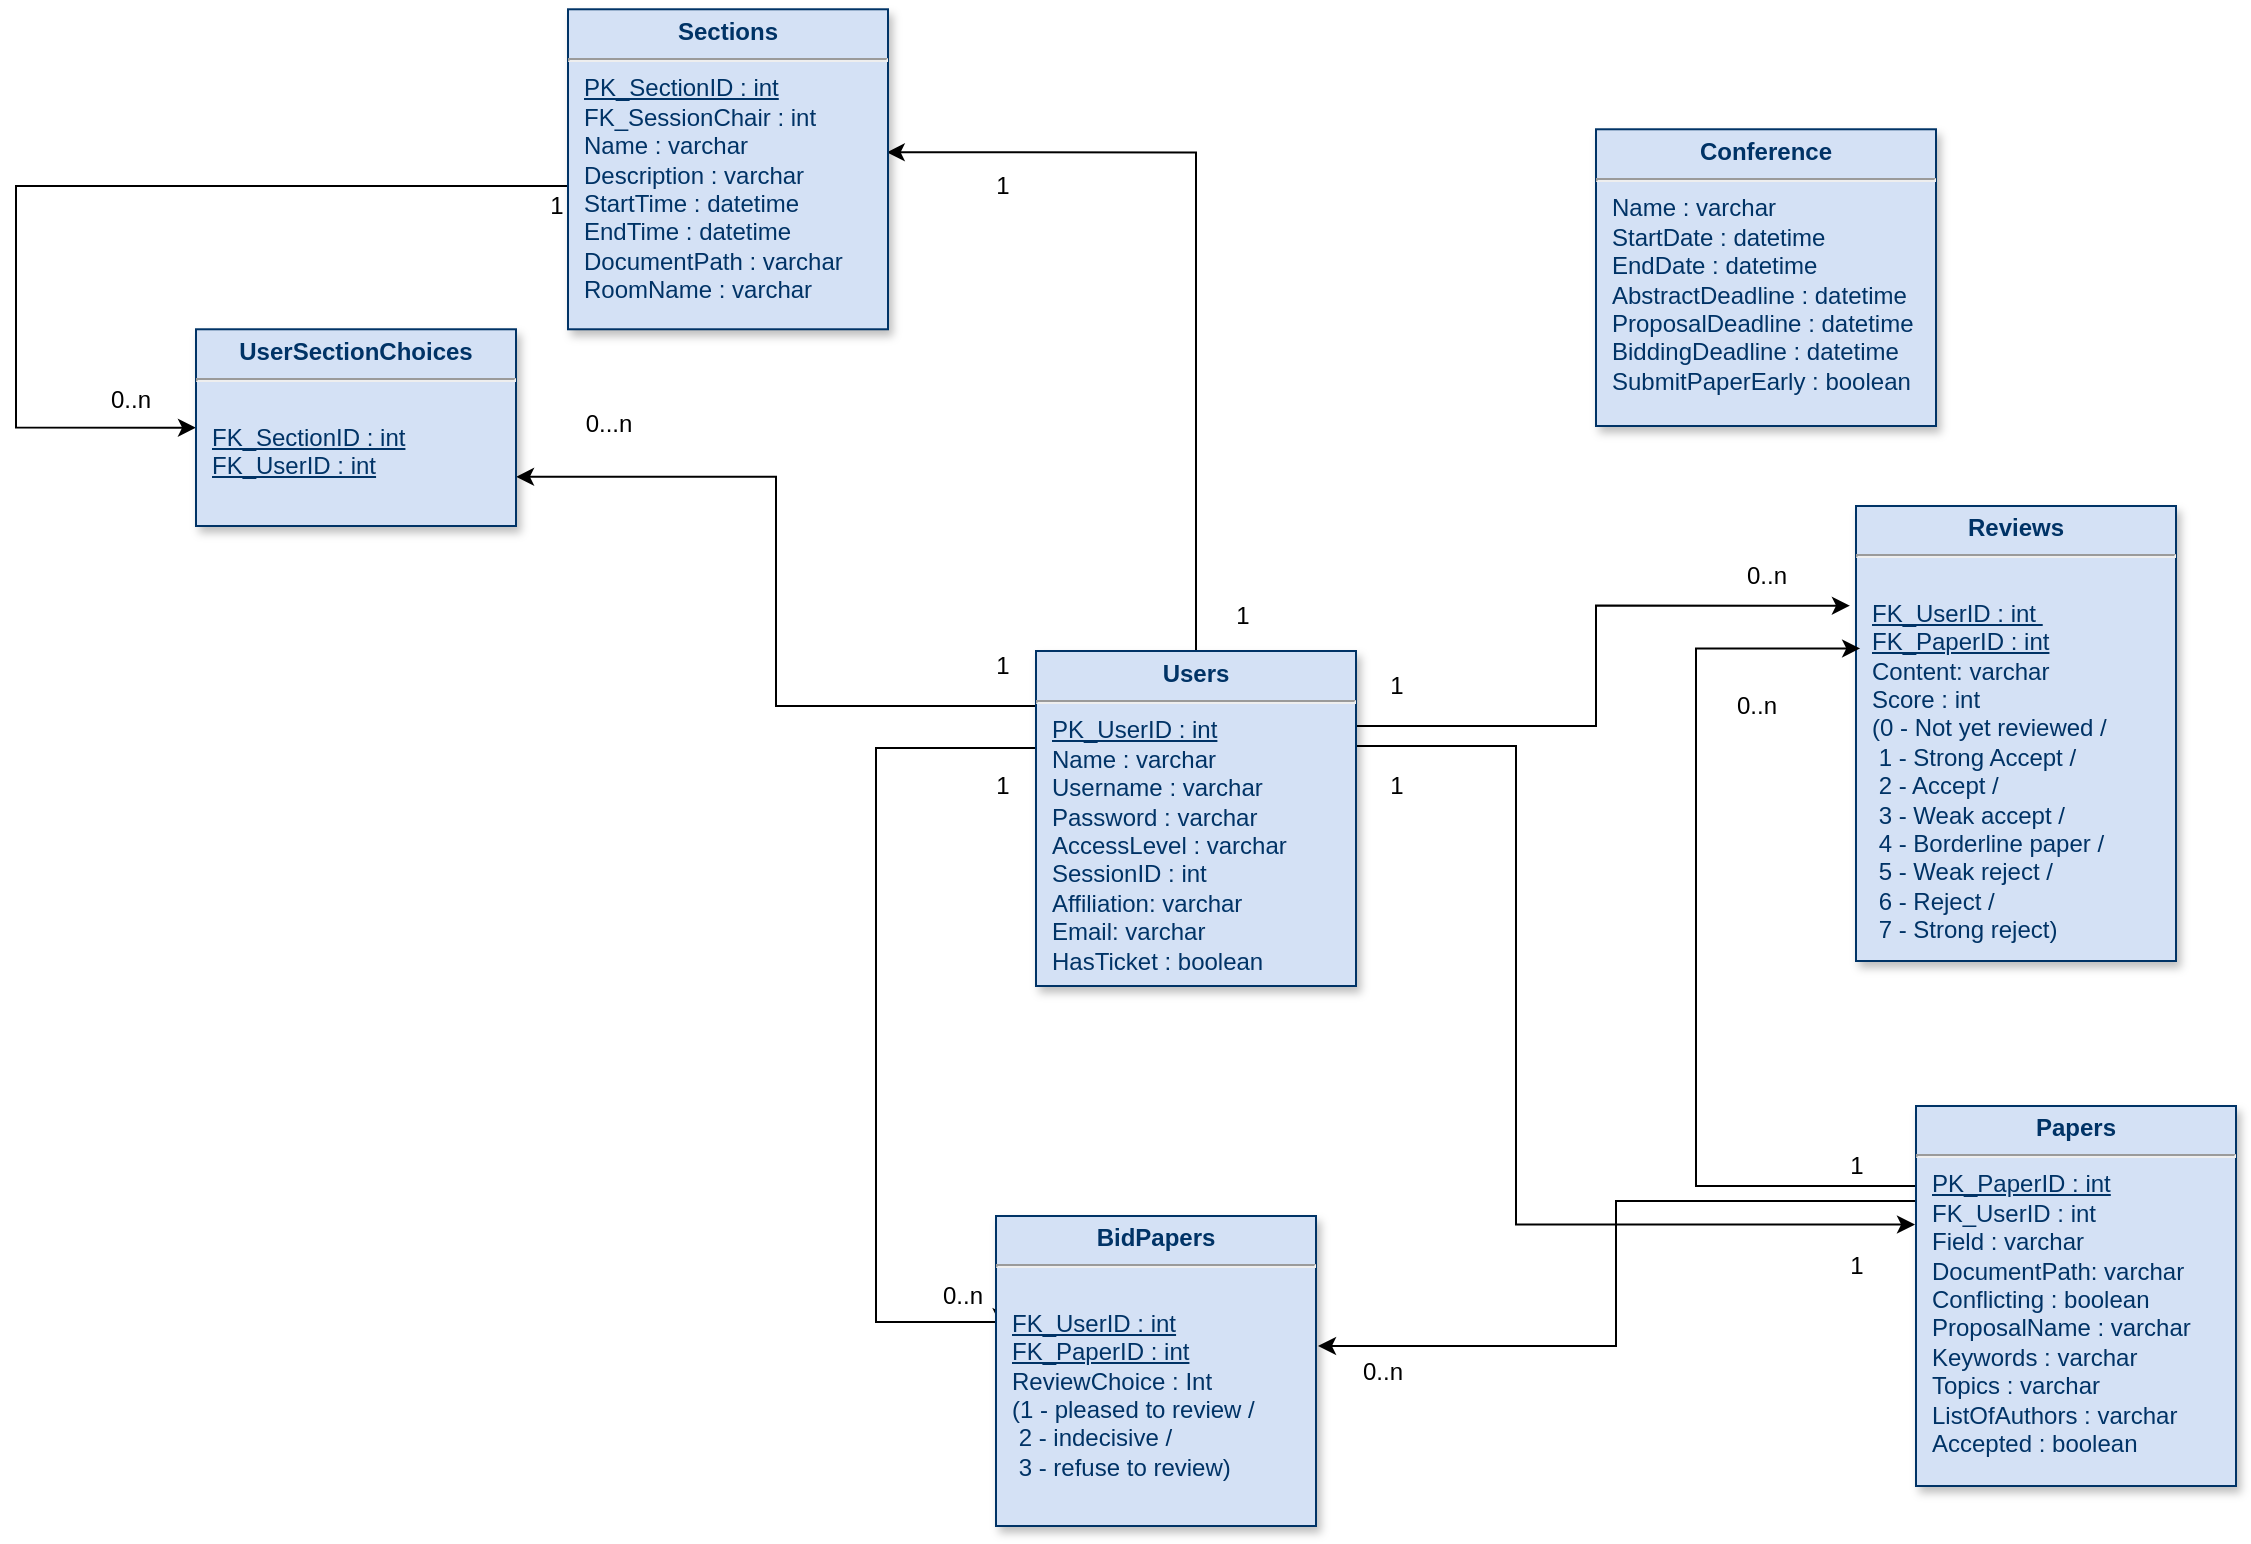 <mxfile type="device" version="13.0.7"><diagram id="efa7a0a1-bf9b-a30e-e6df-94a7791c09e9" name="Page-1"><mxGraphModel grid="1" dx="1805" dy="1724" gridSize="10" guides="1" tooltips="1" connect="1" arrows="1" fold="1" page="1" pageScale="1" pageWidth="826" pageHeight="1169" background="#ffffff" math="0" shadow="0"><root><mxCell id="0"/><mxCell id="1" parent="0"/><mxCell id="bFKR2t3vFIx9Gp6ovZmO-131" parent="1" source="20" target="24" edge="1" style="edgeStyle=orthogonalEdgeStyle;rounded=0;orthogonalLoop=1;jettySize=auto;html=1;exitX=0.003;exitY=0.386;exitDx=0;exitDy=0;entryX=0.016;entryY=0.356;entryDx=0;entryDy=0;exitPerimeter=0;entryPerimeter=0;"><mxGeometry as="geometry" relative="1"><Array as="points"><mxPoint x="310" y="351"/><mxPoint x="230" y="351"/><mxPoint x="230" y="638"/><mxPoint x="293" y="638"/></Array></mxGeometry></mxCell><mxCell id="bFKR2t3vFIx9Gp6ovZmO-133" value="0..n&lt;br&gt;" parent="bFKR2t3vFIx9Gp6ovZmO-131" style="text;html=1;align=center;verticalAlign=middle;resizable=0;points=[];labelBackgroundColor=#ffffff;" connectable="0" vertex="1"><mxGeometry as="geometry" relative="1" x="0.838" y="11"><mxPoint as="offset" x="14.14" y="-2.44"/></mxGeometry></mxCell><mxCell id="lDSdQAXQzQrofI7cIEJX-44" parent="1" source="20" target="25" edge="1" style="edgeStyle=orthogonalEdgeStyle;rounded=0;orthogonalLoop=1;jettySize=auto;html=1;entryX=0.996;entryY=0.447;entryDx=0;entryDy=0;entryPerimeter=0;"><mxGeometry as="geometry" relative="1"><Array as="points"><mxPoint x="390" y="53"/></Array></mxGeometry></mxCell><mxCell id="lDSdQAXQzQrofI7cIEJX-47" parent="1" source="20" target="v1iMGTRgHMDSlt3mDZNH-35" edge="1" style="edgeStyle=orthogonalEdgeStyle;rounded=0;orthogonalLoop=1;jettySize=auto;html=1;entryX=1;entryY=0.75;entryDx=0;entryDy=0;"><mxGeometry as="geometry" relative="1"><Array as="points"><mxPoint x="180" y="330"/><mxPoint x="180" y="215"/></Array></mxGeometry></mxCell><mxCell id="p0w1zTbn4JFFh2LfbvQ8-48" value="" parent="1" source="20" target="29" edge="1" style="edgeStyle=orthogonalEdgeStyle;rounded=0;orthogonalLoop=1;jettySize=auto;html=1;entryX=-0.003;entryY=0.312;entryDx=0;entryDy=0;entryPerimeter=0;"><mxGeometry as="geometry" relative="1"><mxPoint as="targetPoint" x="390" y="550"/><Array as="points"><mxPoint x="550" y="350"/><mxPoint x="550" y="589"/></Array></mxGeometry></mxCell><mxCell id="p0w1zTbn4JFFh2LfbvQ8-55" value="" parent="1" source="20" target="23" edge="1" style="edgeStyle=orthogonalEdgeStyle;rounded=0;orthogonalLoop=1;jettySize=auto;html=1;entryX=-0.019;entryY=0.219;entryDx=0;entryDy=0;entryPerimeter=0;"><mxGeometry as="geometry" relative="1"><mxPoint as="targetPoint" x="600" y="340"/><Array as="points"><mxPoint x="590" y="340"/><mxPoint x="590" y="280"/></Array></mxGeometry></mxCell><mxCell id="20" value="&lt;p style=&quot;margin: 4px 0px 0px ; text-align: center&quot;&gt;&lt;strong&gt;Users&lt;/strong&gt;&lt;/p&gt;&lt;hr&gt;&lt;p style=&quot;margin: 0px ; margin-left: 8px&quot;&gt;&lt;u&gt;PK_UserID : int&lt;/u&gt;&lt;/p&gt;&lt;p style=&quot;margin: 0px ; margin-left: 8px&quot;&gt;Name : varchar&lt;/p&gt;&lt;p style=&quot;margin: 0px ; margin-left: 8px&quot;&gt;Username : varchar&lt;/p&gt;&lt;p style=&quot;margin: 0px ; margin-left: 8px&quot;&gt;Password : varchar&lt;/p&gt;&lt;p style=&quot;margin: 0px ; margin-left: 8px&quot;&gt;AccessLevel : varchar&lt;/p&gt;&lt;p style=&quot;margin: 0px ; margin-left: 8px&quot;&gt;SessionID : int&lt;/p&gt;&lt;p style=&quot;margin: 0px ; margin-left: 8px&quot;&gt;Affiliation: varchar&lt;/p&gt;&lt;p style=&quot;margin: 0px ; margin-left: 8px&quot;&gt;Email: varchar&lt;/p&gt;&lt;p style=&quot;margin: 0px ; margin-left: 8px&quot;&gt;HasTicket : boolean&lt;/p&gt;&lt;p style=&quot;margin: 0px ; margin-left: 8px&quot;&gt;&lt;br&gt;&lt;/p&gt;&lt;p style=&quot;margin: 0px ; margin-left: 8px&quot;&gt;&lt;br&gt;&lt;/p&gt;" parent="1" style="verticalAlign=top;align=left;overflow=fill;fontSize=12;fontFamily=Helvetica;html=1;strokeColor=#003366;shadow=1;fillColor=#D4E1F5;fontColor=#003366" vertex="1"><mxGeometry as="geometry" x="310" y="302.5" width="160" height="167.5"/></mxCell><mxCell id="23" value="&lt;p style=&quot;margin: 4px 0px 0px ; text-align: center&quot;&gt;&lt;strong&gt;Reviews&lt;/strong&gt;&lt;strong&gt;&lt;u&gt;&lt;/u&gt;&lt;br&gt;&lt;/strong&gt;&lt;/p&gt;&lt;hr&gt;&lt;p style=&quot;margin: 0px ; margin-left: 8px&quot;&gt;&lt;br&gt;&lt;/p&gt;&lt;p style=&quot;margin: 0px ; margin-left: 8px&quot;&gt;&lt;u&gt;FK_UserID : int&amp;nbsp;&lt;/u&gt;&lt;/p&gt;&lt;p style=&quot;margin: 0px ; margin-left: 8px&quot;&gt;&lt;u&gt;FK_PaperID : int&lt;/u&gt;&lt;/p&gt;&lt;p style=&quot;margin: 0px ; margin-left: 8px&quot;&gt;Content: varchar&lt;/p&gt;&lt;p style=&quot;margin: 0px ; margin-left: 8px&quot;&gt;Score : int&lt;/p&gt;&lt;p style=&quot;margin: 0px 0px 0px 8px ; text-align: left ; text-transform: none ; text-indent: 0px ; letter-spacing: normal ; font-family: &amp;#34;helvetica&amp;#34; ; font-size: 12px ; font-style: normal ; font-variant: normal ; font-weight: 400 ; text-decoration: none ; word-spacing: 0px&quot;&gt;(0 - Not yet reviewed /&lt;/p&gt;&lt;p style=&quot;margin: 0px 0px 0px 8px ; text-align: left ; text-transform: none ; text-indent: 0px ; letter-spacing: normal ; font-family: &amp;#34;helvetica&amp;#34; ; font-size: 12px ; font-style: normal ; font-variant: normal ; font-weight: 400 ; text-decoration: none ; word-spacing: 0px&quot;&gt;&amp;nbsp;1 - Strong Accept /&lt;/p&gt;&lt;p style=&quot;margin: 0px 0px 0px 8px ; text-align: left ; text-transform: none ; text-indent: 0px ; letter-spacing: normal ; font-family: &amp;#34;helvetica&amp;#34; ; font-size: 12px ; font-style: normal ; font-variant: normal ; font-weight: 400 ; text-decoration: none ; word-spacing: 0px&quot;&gt;&amp;nbsp;2 - Accept /&lt;/p&gt;&lt;p style=&quot;margin: 0px 0px 0px 8px ; text-align: left ; text-transform: none ; text-indent: 0px ; letter-spacing: normal ; font-family: &amp;#34;helvetica&amp;#34; ; font-size: 12px ; font-style: normal ; font-variant: normal ; font-weight: 400 ; text-decoration: none ; word-spacing: 0px&quot;&gt;&amp;nbsp;3 - Weak accept /&lt;/p&gt;&lt;p style=&quot;margin: 0px 0px 0px 8px ; text-align: left ; text-transform: none ; text-indent: 0px ; letter-spacing: normal ; font-family: &amp;#34;helvetica&amp;#34; ; font-size: 12px ; font-style: normal ; font-variant: normal ; font-weight: 400 ; text-decoration: none ; word-spacing: 0px&quot;&gt;&amp;nbsp;4 - Borderline paper /&lt;/p&gt;&lt;p style=&quot;margin: 0px 0px 0px 8px ; text-align: left ; text-transform: none ; text-indent: 0px ; letter-spacing: normal ; font-family: &amp;#34;helvetica&amp;#34; ; font-size: 12px ; font-style: normal ; font-variant: normal ; font-weight: 400 ; text-decoration: none ; word-spacing: 0px&quot;&gt;&amp;nbsp;5 - Weak reject /&lt;/p&gt;&lt;p style=&quot;margin: 0px 0px 0px 8px ; text-align: left ; text-transform: none ; text-indent: 0px ; letter-spacing: normal ; font-family: &amp;#34;helvetica&amp;#34; ; font-size: 12px ; font-style: normal ; font-variant: normal ; font-weight: 400 ; text-decoration: none ; word-spacing: 0px&quot;&gt;&amp;nbsp;6 - Reject /&lt;/p&gt;&lt;p style=&quot;margin: 0px 0px 0px 8px ; text-align: left ; text-transform: none ; text-indent: 0px ; letter-spacing: normal ; font-family: &amp;#34;helvetica&amp;#34; ; font-size: 12px ; font-style: normal ; font-variant: normal ; font-weight: 400 ; text-decoration: none ; word-spacing: 0px&quot;&gt;&amp;nbsp;7 - Strong reject)&lt;/p&gt;&lt;p style=&quot;margin: 0px ; margin-left: 8px&quot;&gt;&lt;b&gt;&lt;/b&gt;&lt;i&gt;&lt;/i&gt;&lt;u&gt;&lt;/u&gt;&lt;sub&gt;&lt;/sub&gt;&lt;sup&gt;&lt;/sup&gt;&lt;strike&gt;&lt;/strike&gt;&lt;br&gt;&lt;/p&gt;" parent="1" style="verticalAlign=top;align=left;overflow=fill;fontSize=12;fontFamily=Helvetica;html=1;strokeColor=#003366;shadow=1;fillColor=#D4E1F5;fontColor=#003366" vertex="1"><mxGeometry as="geometry" x="720" y="230" width="160" height="227.5"/></mxCell><mxCell id="24" value="&lt;p style=&quot;margin: 4px 0px 0px ; text-align: center&quot;&gt;&lt;strong&gt;BidPapers&lt;/strong&gt;&lt;strong&gt;&lt;u&gt;&lt;/u&gt;&lt;br&gt;&lt;/strong&gt;&lt;/p&gt;&lt;hr&gt;&lt;p style=&quot;margin: 0px ; margin-left: 8px&quot;&gt;&lt;br&gt;&lt;/p&gt;&lt;p style=&quot;margin: 0px ; margin-left: 8px&quot;&gt;&lt;u&gt;FK_UserID : int&lt;/u&gt;&lt;/p&gt;&lt;p style=&quot;margin: 0px ; margin-left: 8px&quot;&gt;&lt;u&gt;FK_PaperID : int&lt;/u&gt;&lt;/p&gt;&lt;p style=&quot;margin: 0px ; margin-left: 8px&quot;&gt;ReviewChoice : Int&amp;nbsp;&lt;/p&gt;&lt;p style=&quot;margin: 0px ; margin-left: 8px&quot;&gt;(1 - pleased to review /&lt;/p&gt;&lt;p style=&quot;margin: 0px ; margin-left: 8px&quot;&gt;&amp;nbsp;2 - indecisive /&lt;/p&gt;&lt;p style=&quot;margin: 0px ; margin-left: 8px&quot;&gt;&amp;nbsp;3 - refuse to review)&lt;br&gt;&lt;/p&gt;" parent="1" style="verticalAlign=top;align=left;overflow=fill;fontSize=12;fontFamily=Helvetica;html=1;strokeColor=#003366;shadow=1;fillColor=#D4E1F5;fontColor=#003366" vertex="1"><mxGeometry as="geometry" x="290" y="585" width="160" height="155"/></mxCell><mxCell id="v1iMGTRgHMDSlt3mDZNH-42" parent="1" source="25" target="v1iMGTRgHMDSlt3mDZNH-35" edge="1" style="edgeStyle=orthogonalEdgeStyle;rounded=0;orthogonalLoop=1;jettySize=auto;html=1;entryX=0;entryY=0.5;entryDx=0;entryDy=0;"><mxGeometry as="geometry" relative="1"><Array as="points"><mxPoint x="-200" y="70"/><mxPoint x="-200" y="191"/></Array></mxGeometry></mxCell><mxCell id="25" value="&lt;p style=&quot;margin: 4px 0px 0px ; text-align: center&quot;&gt;&lt;strong&gt;Sections&lt;/strong&gt;&lt;strong&gt;&lt;u&gt;&lt;/u&gt;&lt;br&gt;&lt;/strong&gt;&lt;/p&gt;&lt;hr&gt;&lt;p style=&quot;margin: 0px ; margin-left: 8px&quot;&gt;&lt;u&gt;PK_SectionID : int&lt;/u&gt;&lt;br&gt;&lt;/p&gt;&lt;p style=&quot;margin: 0px ; margin-left: 8px&quot;&gt;FK_SessionChair : int&lt;/p&gt;&lt;p style=&quot;margin: 0px ; margin-left: 8px&quot;&gt;Name : varchar&lt;/p&gt;&lt;p style=&quot;margin: 0px ; margin-left: 8px&quot;&gt;Description : varchar&lt;/p&gt;&lt;p style=&quot;margin: 0px ; margin-left: 8px&quot;&gt;StartTime : datetime&lt;/p&gt;&lt;p style=&quot;margin: 0px ; margin-left: 8px&quot;&gt;EndTime : datetime&lt;/p&gt;&lt;p style=&quot;margin: 0px ; margin-left: 8px&quot;&gt;DocumentPath : varchar&lt;/p&gt;&lt;p style=&quot;margin: 0px ; margin-left: 8px&quot;&gt;RoomName : varchar&lt;/p&gt;&lt;p style=&quot;margin: 0px ; margin-left: 8px&quot;&gt;&lt;br&gt;&lt;/p&gt;&lt;p style=&quot;margin: 0px ; margin-left: 8px&quot;&gt;&lt;br&gt;&lt;/p&gt;&lt;p style=&quot;margin: 0px ; margin-left: 8px&quot;&gt;&lt;br&gt;&lt;/p&gt;" parent="1" style="verticalAlign=top;align=left;overflow=fill;fontSize=12;fontFamily=Helvetica;html=1;strokeColor=#003366;shadow=1;fillColor=#D4E1F5;fontColor=#003366" vertex="1"><mxGeometry as="geometry" x="76" y="-18.36" width="160" height="160"/></mxCell><mxCell id="bFKR2t3vFIx9Gp6ovZmO-136" parent="1" source="29" edge="1" style="edgeStyle=orthogonalEdgeStyle;rounded=0;orthogonalLoop=1;jettySize=auto;html=1;exitX=0;exitY=0.25;exitDx=0;exitDy=0;"><mxGeometry as="geometry" relative="1"><Array as="points"><mxPoint x="600" y="578"/><mxPoint x="600" y="650"/></Array><mxPoint as="targetPoint" x="451" y="650"/></mxGeometry></mxCell><mxCell id="bFKR2t3vFIx9Gp6ovZmO-138" value="0..n&lt;br&gt;" parent="bFKR2t3vFIx9Gp6ovZmO-136" style="text;html=1;align=center;verticalAlign=middle;resizable=0;points=[];labelBackgroundColor=#ffffff;" connectable="0" vertex="1"><mxGeometry as="geometry" relative="1" x="0.905" y="11"><mxPoint as="offset" x="13.89" y="1.38"/></mxGeometry></mxCell><mxCell id="bFKR2t3vFIx9Gp6ovZmO-145" parent="1" source="29" target="23" edge="1" style="edgeStyle=orthogonalEdgeStyle;rounded=0;orthogonalLoop=1;jettySize=auto;html=1;exitX=0;exitY=0.25;exitDx=0;exitDy=0;entryX=0.013;entryY=0.313;entryDx=0;entryDy=0;entryPerimeter=0;"><mxGeometry as="geometry" relative="1"><Array as="points"><mxPoint x="750" y="570"/><mxPoint x="640" y="570"/><mxPoint x="640" y="301"/></Array><mxPoint as="targetPoint" x="579" y="366"/></mxGeometry></mxCell><mxCell id="29" value="&lt;p style=&quot;margin: 4px 0px 0px ; text-align: center&quot;&gt;&lt;strong&gt;Papers&lt;/strong&gt;&lt;strong&gt;&lt;u&gt;&lt;/u&gt;&lt;br&gt;&lt;/strong&gt;&lt;/p&gt;&lt;hr&gt;&lt;p style=&quot;margin: 0px ; margin-left: 8px&quot;&gt;&lt;u&gt;PK_PaperID : int&lt;/u&gt;&lt;/p&gt;&lt;p style=&quot;margin: 0px ; margin-left: 8px&quot;&gt;FK_UserID : int&lt;/p&gt;&lt;p style=&quot;margin: 0px ; margin-left: 8px&quot;&gt;Field : varchar&lt;/p&gt;&lt;p style=&quot;margin: 0px ; margin-left: 8px&quot;&gt;DocumentPath: varchar&lt;br&gt;&lt;/p&gt;&lt;p style=&quot;margin: 0px ; margin-left: 8px&quot;&gt;Conflicting : boolean&lt;/p&gt;&lt;p style=&quot;margin: 0px ; margin-left: 8px&quot;&gt;ProposalName : varchar&lt;/p&gt;&lt;p style=&quot;margin: 0px ; margin-left: 8px&quot;&gt;Keywords : varchar&lt;/p&gt;&lt;p style=&quot;margin: 0px ; margin-left: 8px&quot;&gt;Topics : varchar&lt;/p&gt;&lt;p style=&quot;margin: 0px ; margin-left: 8px&quot;&gt;ListOfAuthors : varchar&lt;br&gt;&lt;/p&gt;&lt;p style=&quot;margin: 0px ; margin-left: 8px&quot;&gt;Accepted : boolean&lt;/p&gt;&lt;p style=&quot;margin: 0px ; margin-left: 8px&quot;&gt;&lt;br&gt;&lt;/p&gt;" parent="1" style="verticalAlign=top;align=left;overflow=fill;fontSize=12;fontFamily=Helvetica;html=1;strokeColor=#003366;shadow=1;fillColor=#D4E1F5;fontColor=#003366" vertex="1"><mxGeometry as="geometry" x="750" y="530" width="160" height="190"/></mxCell><mxCell id="bFKR2t3vFIx9Gp6ovZmO-132" value="1" parent="1" style="text;html=1;align=center;verticalAlign=middle;resizable=0;points=[];autosize=1;" vertex="1"><mxGeometry as="geometry" x="283" y="360" width="20" height="20"/></mxCell><mxCell id="bFKR2t3vFIx9Gp6ovZmO-137" value="1&lt;br&gt;" parent="1" style="text;html=1;align=center;verticalAlign=middle;resizable=0;points=[];autosize=1;" vertex="1"><mxGeometry as="geometry" x="710" y="600" width="20" height="20"/></mxCell><mxCell id="bFKR2t3vFIx9Gp6ovZmO-140" value="0..n&lt;br&gt;" parent="1" style="text;html=1;align=center;verticalAlign=middle;resizable=0;points=[];autosize=1;" vertex="1"><mxGeometry as="geometry" x="655" y="255" width="40" height="20"/></mxCell><mxCell id="bFKR2t3vFIx9Gp6ovZmO-146" value="0..n&lt;br&gt;" parent="1" style="text;html=1;align=center;verticalAlign=middle;resizable=0;points=[];autosize=1;" vertex="1"><mxGeometry as="geometry" x="650" y="320" width="40" height="20"/></mxCell><mxCell id="bFKR2t3vFIx9Gp6ovZmO-163" value="1&lt;br&gt;" parent="1" style="text;html=1;align=center;verticalAlign=middle;resizable=0;points=[];autosize=1;" vertex="1"><mxGeometry as="geometry" x="710" y="550" width="20" height="20"/></mxCell><mxCell id="v1iMGTRgHMDSlt3mDZNH-35" value="&lt;p style=&quot;margin: 4px 0px 0px ; text-align: center&quot;&gt;&lt;b&gt;UserSectionChoices&lt;/b&gt;&lt;/p&gt;&lt;hr&gt;&lt;p style=&quot;margin: 0px ; margin-left: 8px&quot;&gt;&lt;u&gt;&lt;/u&gt;&lt;br&gt;&lt;/p&gt;&lt;p style=&quot;margin: 0px ; margin-left: 8px&quot;&gt;&lt;u&gt;FK_SectionID : int&lt;/u&gt;&lt;/p&gt;&lt;p style=&quot;margin: 0px ; margin-left: 8px&quot;&gt;&lt;u&gt;FK_UserID : int&lt;/u&gt;&lt;/p&gt;" parent="1" style="verticalAlign=top;align=left;overflow=fill;fontSize=12;fontFamily=Helvetica;html=1;strokeColor=#003366;shadow=1;fillColor=#D4E1F5;fontColor=#003366" vertex="1"><mxGeometry as="geometry" x="-110" y="141.64" width="160" height="98.36"/></mxCell><mxCell id="v1iMGTRgHMDSlt3mDZNH-43" value="1" parent="1" style="text;html=1;align=center;verticalAlign=middle;resizable=0;points=[];autosize=1;" vertex="1"><mxGeometry as="geometry" x="60" y="70" width="20" height="20"/></mxCell><mxCell id="v1iMGTRgHMDSlt3mDZNH-44" value="0..n" parent="1" style="text;html=1;align=center;verticalAlign=middle;resizable=0;points=[];autosize=1;" vertex="1"><mxGeometry as="geometry" x="-163" y="167" width="40" height="20"/></mxCell><mxCell id="lDSdQAXQzQrofI7cIEJX-45" value="1" parent="1" style="text;html=1;align=center;verticalAlign=middle;resizable=0;points=[];autosize=1;" vertex="1"><mxGeometry as="geometry" x="403" y="275" width="20" height="20"/></mxCell><mxCell id="lDSdQAXQzQrofI7cIEJX-46" value="1&lt;br&gt;" parent="1" style="text;html=1;align=center;verticalAlign=middle;resizable=0;points=[];autosize=1;" vertex="1"><mxGeometry as="geometry" x="283" y="60" width="20" height="20"/></mxCell><mxCell id="lDSdQAXQzQrofI7cIEJX-48" value="1&lt;br&gt;" parent="1" style="text;html=1;align=center;verticalAlign=middle;resizable=0;points=[];autosize=1;" vertex="1"><mxGeometry as="geometry" x="283" y="300" width="20" height="20"/></mxCell><mxCell id="lDSdQAXQzQrofI7cIEJX-49" value="0...n" parent="1" style="text;html=1;align=center;verticalAlign=middle;resizable=0;points=[];autosize=1;" vertex="1"><mxGeometry as="geometry" x="76" y="179" width="40" height="20"/></mxCell><mxCell id="JXBXIAUZuZ4tsZVlKWa0-35" value="&lt;p style=&quot;margin: 4px 0px 0px ; text-align: center&quot;&gt;&lt;b&gt;Conference&lt;/b&gt;&lt;/p&gt;&lt;hr&gt;&lt;p style=&quot;margin: 0px ; margin-left: 8px&quot;&gt;Name : varchar&lt;/p&gt;&lt;p style=&quot;margin: 0px ; margin-left: 8px&quot;&gt;StartDate : datetime&lt;/p&gt;&lt;p style=&quot;margin: 0px ; margin-left: 8px&quot;&gt;EndDate : datetime&lt;/p&gt;&lt;p style=&quot;margin: 0px ; margin-left: 8px&quot;&gt;AbstractDeadline : datetime&lt;/p&gt;&lt;p style=&quot;margin: 0px ; margin-left: 8px&quot;&gt;ProposalDeadline : datetime&lt;/p&gt;&lt;p style=&quot;margin: 0px ; margin-left: 8px&quot;&gt;BiddingDeadline : datetime&lt;/p&gt;&lt;p style=&quot;margin: 0px ; margin-left: 8px&quot;&gt;SubmitPaperEarly : boolean&lt;/p&gt;&lt;p style=&quot;margin: 0px ; margin-left: 8px&quot;&gt;&lt;br&gt;&lt;/p&gt;&lt;p style=&quot;margin: 0px ; margin-left: 8px&quot;&gt;&lt;br&gt;&lt;/p&gt;" parent="1" style="verticalAlign=top;align=left;overflow=fill;fontSize=12;fontFamily=Helvetica;html=1;strokeColor=#003366;shadow=1;fillColor=#D4E1F5;fontColor=#003366" vertex="1"><mxGeometry as="geometry" x="590" y="41.64" width="170" height="148.36"/></mxCell><mxCell id="p0w1zTbn4JFFh2LfbvQ8-50" value="1&lt;br&gt;" parent="1" style="text;html=1;align=center;verticalAlign=middle;resizable=0;points=[];autosize=1;" vertex="1"><mxGeometry as="geometry" x="480" y="360" width="20" height="20"/></mxCell><mxCell id="bFKR2t3vFIx9Gp6ovZmO-141" value="1&lt;br&gt;" parent="1" style="text;html=1;align=center;verticalAlign=middle;resizable=0;points=[];autosize=1;" vertex="1"><mxGeometry as="geometry" x="480" y="310" width="20" height="20"/></mxCell></root></mxGraphModel></diagram></mxfile>